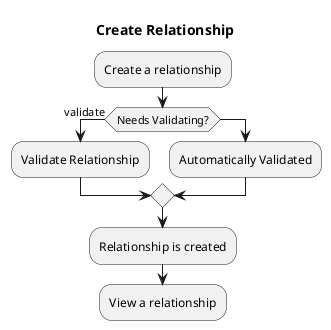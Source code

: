 @startuml


title Create Relationship

:Create a relationship;
if (Needs Validating?) is (validate) then
:Validate Relationship;
else
:Automatically Validated;
endif
:Relationship is created;
:View a relationship;

@enduml
